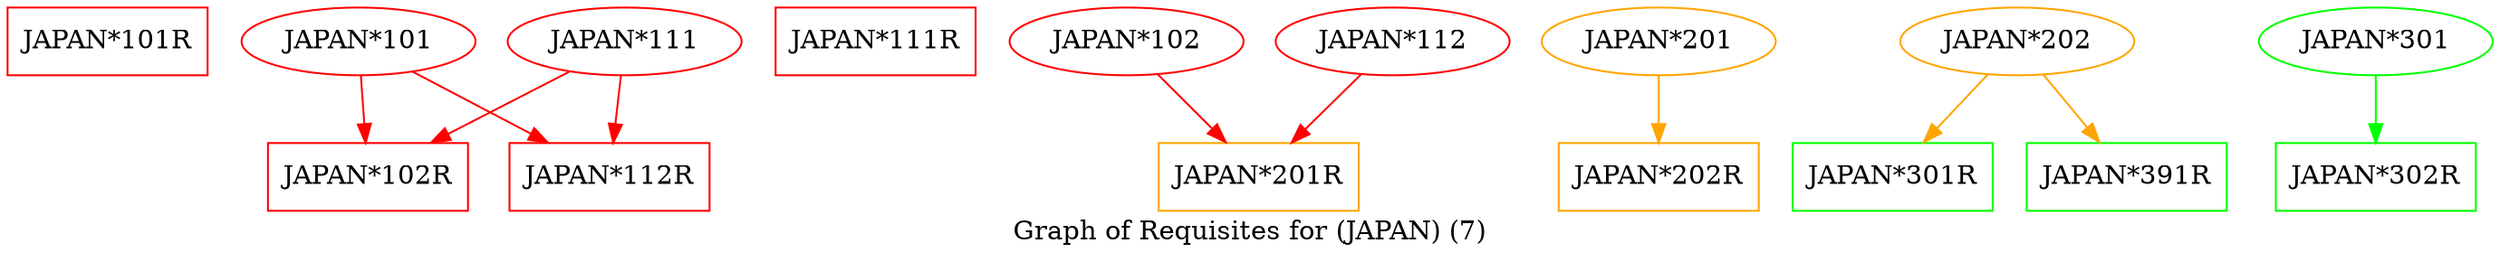 strict digraph "" {
	graph [bb="0,0,1316.7,131",
		label="Graph of Requisites for (JAPAN) (7)",
		lheight=0.21,
		lp="658.37,11.5",
		lwidth=3.49
	];
	node [label="\N"];
	"JAPAN*101R"	[color=red,
		height=0.5,
		pos="53,113",
		shape=box,
		width=1.4722];
	"JAPAN*102R"	[color=red,
		height=0.5,
		pos="191,41",
		shape=box,
		width=1.4722];
	"JAPAN*101"	[color=red,
		height=0.5,
		pos="186,113",
		width=1.7151];
	"JAPAN*101" -> "JAPAN*102R"	[color=red,
		pos="e,189.78,59.104 187.24,94.697 187.79,86.983 188.45,77.712 189.06,69.112"];
	"JAPAN*112R"	[color=red,
		height=0.5,
		pos="319,41",
		shape=box,
		width=1.4722];
	"JAPAN*101" -> "JAPAN*112R"	[color=red,
		pos="e,286.3,59.209 214.53,96.983 232.8,87.368 256.82,74.727 277.22,63.991"];
	"JAPAN*111"	[color=red,
		height=0.5,
		pos="327,113",
		width=1.7151];
	"JAPAN*111" -> "JAPAN*102R"	[color=red,
		pos="e,224.44,59.209 297.82,96.983 279.06,87.325 254.36,74.613 233.44,63.846"];
	"JAPAN*111" -> "JAPAN*112R"	[color=red,
		pos="e,320.95,59.104 325.02,94.697 324.14,86.983 323.08,77.712 322.1,69.112"];
	"JAPAN*111R"	[color=red,
		height=0.5,
		pos="460,113",
		shape=box,
		width=1.4722];
	"JAPAN*201R"	[color=orange,
		height=0.5,
		pos="663,41",
		shape=box,
		width=1.4722];
	"JAPAN*102"	[color=red,
		height=0.5,
		pos="593,113",
		width=1.7151];
	"JAPAN*102" -> "JAPAN*201R"	[color=red,
		pos="e,645.55,59.447 609.59,95.411 618.14,86.861 628.74,76.263 638.23,66.766"];
	"JAPAN*112"	[color=red,
		height=0.5,
		pos="734,113",
		width=1.7151];
	"JAPAN*112" -> "JAPAN*201R"	[color=red,
		pos="e,680.45,59.201 717.17,95.411 708.35,86.712 697.38,75.893 687.62,66.271"];
	"JAPAN*202R"	[color=orange,
		height=0.5,
		pos="875,41",
		shape=box,
		width=1.4722];
	"JAPAN*201"	[color=orange,
		height=0.5,
		pos="875,113",
		width=1.7151];
	"JAPAN*201" -> "JAPAN*202R"	[color=orange,
		pos="e,875,59.104 875,94.697 875,86.983 875,77.712 875,69.112"];
	"JAPAN*301R"	[color=green,
		height=0.5,
		pos="999,41",
		shape=box,
		width=1.4722];
	"JAPAN*202"	[color=orange,
		height=0.5,
		pos="1065,113",
		width=1.7151];
	"JAPAN*202" -> "JAPAN*301R"	[color=orange,
		pos="e,1015.4,59.447 1049.4,95.411 1041.3,86.861 1031.3,76.263 1022.4,66.766"];
	"JAPAN*391R"	[color=green,
		height=0.5,
		pos="1123,41",
		shape=box,
		width=1.4722];
	"JAPAN*202" -> "JAPAN*391R"	[color=orange,
		pos="e,1108.5,59.447 1078.7,95.411 1085.7,87.031 1094.3,76.682 1102,67.332"];
	"JAPAN*302R"	[color=green,
		height=0.5,
		pos="1255,41",
		shape=box,
		width=1.4722];
	"JAPAN*301"	[color=green,
		height=0.5,
		pos="1255,113",
		width=1.7151];
	"JAPAN*301" -> "JAPAN*302R"	[color=green,
		pos="e,1255,59.104 1255,94.697 1255,86.983 1255,77.712 1255,69.112"];
}
